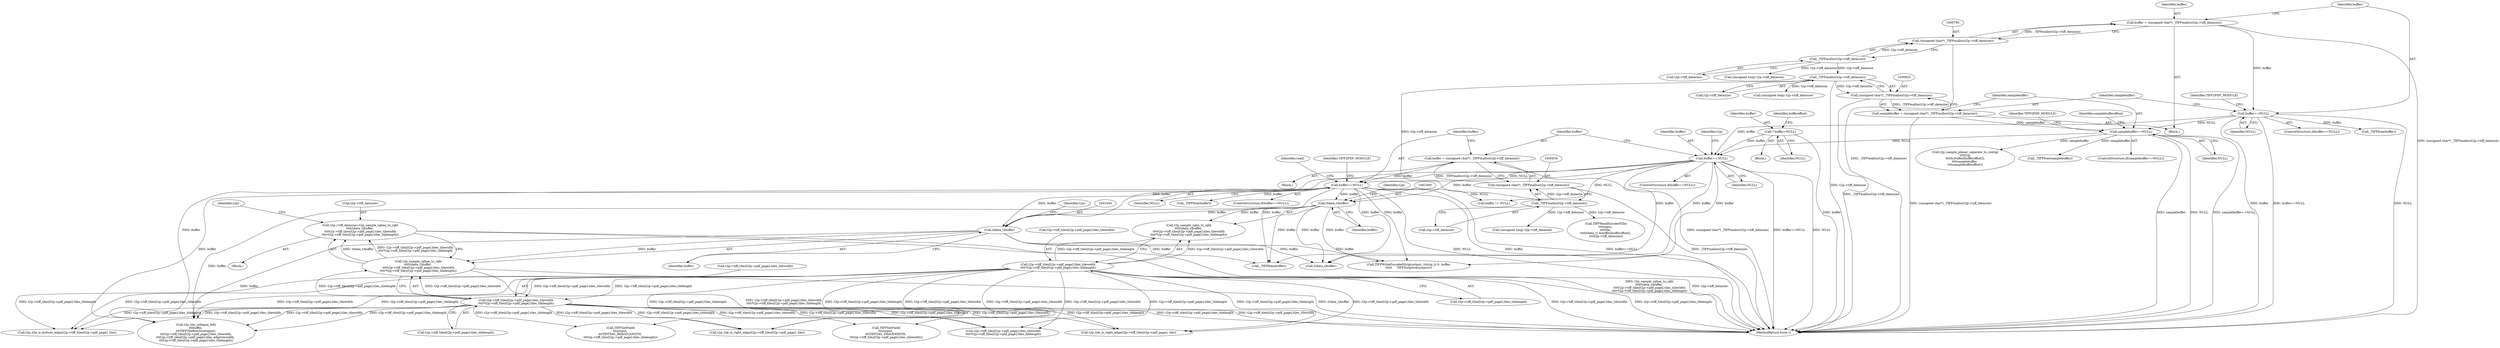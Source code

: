 digraph "0_libtiff_c7153361a4041260719b340f73f2f76@pointer" {
"1001037" [label="(Call,t2p->tiff_datasize=t2p_sample_rgbaa_to_rgb(\n\t\t\t\t(tdata_t)buffer, \n\t\t\t\tt2p->tiff_tiles[t2p->pdf_page].tiles_tilewidth\n\t\t\t\t*t2p->tiff_tiles[t2p->pdf_page].tiles_tilelength))"];
"1001041" [label="(Call,t2p_sample_rgbaa_to_rgb(\n\t\t\t\t(tdata_t)buffer, \n\t\t\t\tt2p->tiff_tiles[t2p->pdf_page].tiles_tilewidth\n\t\t\t\t*t2p->tiff_tiles[t2p->pdf_page].tiles_tilelength))"];
"1001042" [label="(Call,(tdata_t)buffer)"];
"1000940" [label="(Call,buffer==NULL)"];
"1000931" [label="(Call,buffer = (unsigned char*) _TIFFmalloc(t2p->tiff_datasize))"];
"1000933" [label="(Call,(unsigned char*) _TIFFmalloc(t2p->tiff_datasize))"];
"1000935" [label="(Call,_TIFFmalloc(t2p->tiff_datasize))"];
"1000826" [label="(Call,_TIFFmalloc(t2p->tiff_datasize))"];
"1000796" [label="(Call,_TIFFmalloc(t2p->tiff_datasize))"];
"1000927" [label="(Call,buffer==NULL)"];
"1000801" [label="(Call,buffer==NULL)"];
"1000792" [label="(Call,buffer = (unsigned char*) _TIFFmalloc(t2p->tiff_datasize))"];
"1000794" [label="(Call,(unsigned char*) _TIFFmalloc(t2p->tiff_datasize))"];
"1000123" [label="(Call,* buffer=NULL)"];
"1000831" [label="(Call,samplebuffer==NULL)"];
"1000822" [label="(Call,samplebuffer = (unsigned char*) _TIFFmalloc(t2p->tiff_datasize))"];
"1000824" [label="(Call,(unsigned char*) _TIFFmalloc(t2p->tiff_datasize))"];
"1001008" [label="(Call,(tdata_t)buffer)"];
"1001045" [label="(Call,t2p->tiff_tiles[t2p->pdf_page].tiles_tilewidth\n\t\t\t\t*t2p->tiff_tiles[t2p->pdf_page].tiles_tilelength)"];
"1001011" [label="(Call,t2p->tiff_tiles[t2p->pdf_page].tiles_tilewidth\n\t\t\t\t*t2p->tiff_tiles[t2p->pdf_page].tiles_tilelength)"];
"1000826" [label="(Call,_TIFFmalloc(t2p->tiff_datasize))"];
"1000929" [label="(Identifier,NULL)"];
"1000831" [label="(Call,samplebuffer==NULL)"];
"1001045" [label="(Call,t2p->tiff_tiles[t2p->pdf_page].tiles_tilewidth\n\t\t\t\t*t2p->tiff_tiles[t2p->pdf_page].tiles_tilelength)"];
"1000947" [label="(Call,(unsigned long) t2p->tiff_datasize)"];
"1000963" [label="(Call,TIFFReadEncodedTile(\n\t\t\t\tinput, \n\t\t\t\ttile, \n\t\t\t\t(tdata_t) &buffer[bufferoffset], \n\t\t\t\tt2p->tiff_datasize))"];
"1000800" [label="(ControlStructure,if(buffer==NULL))"];
"1000942" [label="(Identifier,NULL)"];
"1000933" [label="(Call,(unsigned char*) _TIFFmalloc(t2p->tiff_datasize))"];
"1000776" [label="(Block,)"];
"1000962" [label="(Identifier,read)"];
"1000806" [label="(Identifier,TIFF2PDF_MODULE)"];
"1000901" [label="(Call,_TIFFfree(buffer))"];
"1001132" [label="(Call,t2p_tile_collapse_left(\n\t\t\tbuffer, \n\t\t\tTIFFTileRowSize(input),\n\t\t\tt2p->tiff_tiles[t2p->pdf_page].tiles_tilewidth,\n\t\t\tt2p->tiff_tiles[t2p->pdf_page].tiles_edgetilewidth, \n\t\t\tt2p->tiff_tiles[t2p->pdf_page].tiles_tilelength))"];
"1000793" [label="(Identifier,buffer)"];
"1001038" [label="(Call,t2p->tiff_datasize)"];
"1000931" [label="(Call,buffer = (unsigned char*) _TIFFmalloc(t2p->tiff_datasize))"];
"1001055" [label="(Call,t2p->tiff_tiles[t2p->pdf_page].tiles_tilelength)"];
"1001021" [label="(Call,t2p->tiff_tiles[t2p->pdf_page].tiles_tilelength)"];
"1000932" [label="(Identifier,buffer)"];
"1000128" [label="(Identifier,bufferoffset)"];
"1001487" [label="(Call,TIFFWriteEncodedStrip(output, (tstrip_t) 0, buffer,\n\t\t\t\t\t     TIFFStripSize(output)))"];
"1000927" [label="(Call,buffer==NULL)"];
"1000824" [label="(Call,(unsigned char*) _TIFFmalloc(t2p->tiff_datasize))"];
"1000999" [label="(Identifier,t2p)"];
"1000945" [label="(Identifier,TIFF2PDF_MODULE)"];
"1001042" [label="(Call,(tdata_t)buffer)"];
"1000930" [label="(Block,)"];
"1000987" [label="(Call,_TIFFfree(buffer))"];
"1001097" [label="(Call,(tdata_t)buffer)"];
"1000836" [label="(Identifier,TIFF2PDF_MODULE)"];
"1001010" [label="(Identifier,buffer)"];
"1001496" [label="(Call,buffer != NULL)"];
"1000827" [label="(Call,t2p->tiff_datasize)"];
"1000803" [label="(Identifier,NULL)"];
"1001235" [label="(Call,TIFFSetField(\n\t\t\toutput, \n\t\t\tTIFFTAG_IMAGELENGTH, \n\t\t\tt2p->tiff_tiles[t2p->pdf_page].tiles_tilelength))"];
"1000796" [label="(Call,_TIFFmalloc(t2p->tiff_datasize))"];
"1001067" [label="(Identifier,t2p)"];
"1000797" [label="(Call,t2p->tiff_datasize)"];
"1000832" [label="(Identifier,samplebuffer)"];
"1001015" [label="(Identifier,t2p)"];
"1000822" [label="(Call,samplebuffer = (unsigned char*) _TIFFmalloc(t2p->tiff_datasize))"];
"1000801" [label="(Call,buffer==NULL)"];
"1001036" [label="(Block,)"];
"1001196" [label="(Call,TIFFSetField(\n\t\t\toutput, \n\t\t\tTIFFTAG_IMAGEWIDTH, \n\t\t\tt2p->tiff_tiles[t2p->pdf_page].tiles_tilewidth))"];
"1000833" [label="(Identifier,NULL)"];
"1001049" [label="(Identifier,t2p)"];
"1000936" [label="(Call,t2p->tiff_datasize)"];
"1000913" [label="(Call,t2p_sample_planar_separate_to_contig(\n\t\t\t\tt2p,\n\t\t\t\t&(buffer[bufferoffset]),\n\t\t\t\tsamplebuffer, \n\t\t\t\tsamplebufferoffset))"];
"1000939" [label="(ControlStructure,if(buffer==NULL))"];
"1000838" [label="(Call,(unsigned long) t2p->tiff_datasize)"];
"1001044" [label="(Identifier,buffer)"];
"1001037" [label="(Call,t2p->tiff_datasize=t2p_sample_rgbaa_to_rgb(\n\t\t\t\t(tdata_t)buffer, \n\t\t\t\tt2p->tiff_tiles[t2p->pdf_page].tiles_tilewidth\n\t\t\t\t*t2p->tiff_tiles[t2p->pdf_page].tiles_tilelength))"];
"1000823" [label="(Identifier,samplebuffer)"];
"1000125" [label="(Identifier,NULL)"];
"1001100" [label="(Call,t2p->tiff_tiles[t2p->pdf_page].tiles_tilewidth\n\t\t\t\t*t2p->tiff_tiles[t2p->pdf_page].tiles_tilelength)"];
"1001121" [label="(Call,t2p_tile_is_right_edge(t2p->tiff_tiles[t2p->pdf_page], tile))"];
"1000113" [label="(Block,)"];
"1000123" [label="(Call,* buffer=NULL)"];
"1000853" [label="(Identifier,samplebufferoffset)"];
"1000792" [label="(Call,buffer = (unsigned char*) _TIFFmalloc(t2p->tiff_datasize))"];
"1001224" [label="(Call,t2p_tile_is_bottom_edge(t2p->tiff_tiles[t2p->pdf_page], tile))"];
"1001008" [label="(Call,(tdata_t)buffer)"];
"1000899" [label="(Call,_TIFFfree(samplebuffer))"];
"1000830" [label="(ControlStructure,if(samplebuffer==NULL))"];
"1001007" [label="(Call,t2p_sample_rgba_to_rgb(\n\t\t\t\t(tdata_t)buffer, \n\t\t\t\tt2p->tiff_tiles[t2p->pdf_page].tiles_tilewidth\n\t\t\t\t*t2p->tiff_tiles[t2p->pdf_page].tiles_tilelength))"];
"1000794" [label="(Call,(unsigned char*) _TIFFmalloc(t2p->tiff_datasize))"];
"1000928" [label="(Identifier,buffer)"];
"1000935" [label="(Call,_TIFFmalloc(t2p->tiff_datasize))"];
"1001076" [label="(Call,_TIFFfree(buffer))"];
"1000940" [label="(Call,buffer==NULL)"];
"1001012" [label="(Call,t2p->tiff_tiles[t2p->pdf_page].tiles_tilewidth)"];
"1001046" [label="(Call,t2p->tiff_tiles[t2p->pdf_page].tiles_tilewidth)"];
"1001185" [label="(Call,t2p_tile_is_right_edge(t2p->tiff_tiles[t2p->pdf_page], tile))"];
"1000941" [label="(Identifier,buffer)"];
"1000802" [label="(Identifier,buffer)"];
"1001041" [label="(Call,t2p_sample_rgbaa_to_rgb(\n\t\t\t\t(tdata_t)buffer, \n\t\t\t\tt2p->tiff_tiles[t2p->pdf_page].tiles_tilewidth\n\t\t\t\t*t2p->tiff_tiles[t2p->pdf_page].tiles_tilelength))"];
"1000926" [label="(ControlStructure,if(buffer==NULL))"];
"1000124" [label="(Identifier,buffer)"];
"1001530" [label="(MethodReturn,tsize_t)"];
"1001011" [label="(Call,t2p->tiff_tiles[t2p->pdf_page].tiles_tilewidth\n\t\t\t\t*t2p->tiff_tiles[t2p->pdf_page].tiles_tilelength)"];
"1000808" [label="(Call,(unsigned long) t2p->tiff_datasize)"];
"1001037" -> "1001036"  [label="AST: "];
"1001037" -> "1001041"  [label="CFG: "];
"1001038" -> "1001037"  [label="AST: "];
"1001041" -> "1001037"  [label="AST: "];
"1001067" -> "1001037"  [label="CFG: "];
"1001037" -> "1001530"  [label="DDG: t2p_sample_rgbaa_to_rgb(\n\t\t\t\t(tdata_t)buffer, \n\t\t\t\tt2p->tiff_tiles[t2p->pdf_page].tiles_tilewidth\n\t\t\t\t*t2p->tiff_tiles[t2p->pdf_page].tiles_tilelength)"];
"1001037" -> "1001530"  [label="DDG: t2p->tiff_datasize"];
"1001041" -> "1001037"  [label="DDG: (tdata_t)buffer"];
"1001041" -> "1001037"  [label="DDG: t2p->tiff_tiles[t2p->pdf_page].tiles_tilewidth\n\t\t\t\t*t2p->tiff_tiles[t2p->pdf_page].tiles_tilelength"];
"1001041" -> "1001045"  [label="CFG: "];
"1001042" -> "1001041"  [label="AST: "];
"1001045" -> "1001041"  [label="AST: "];
"1001041" -> "1001530"  [label="DDG: t2p->tiff_tiles[t2p->pdf_page].tiles_tilewidth\n\t\t\t\t*t2p->tiff_tiles[t2p->pdf_page].tiles_tilelength"];
"1001041" -> "1001530"  [label="DDG: (tdata_t)buffer"];
"1001042" -> "1001041"  [label="DDG: buffer"];
"1001045" -> "1001041"  [label="DDG: t2p->tiff_tiles[t2p->pdf_page].tiles_tilewidth"];
"1001045" -> "1001041"  [label="DDG: t2p->tiff_tiles[t2p->pdf_page].tiles_tilelength"];
"1001042" -> "1001044"  [label="CFG: "];
"1001043" -> "1001042"  [label="AST: "];
"1001044" -> "1001042"  [label="AST: "];
"1001049" -> "1001042"  [label="CFG: "];
"1000940" -> "1001042"  [label="DDG: buffer"];
"1001008" -> "1001042"  [label="DDG: buffer"];
"1000927" -> "1001042"  [label="DDG: buffer"];
"1001042" -> "1001076"  [label="DDG: buffer"];
"1001042" -> "1001097"  [label="DDG: buffer"];
"1001042" -> "1001132"  [label="DDG: buffer"];
"1001042" -> "1001487"  [label="DDG: buffer"];
"1000940" -> "1000939"  [label="AST: "];
"1000940" -> "1000942"  [label="CFG: "];
"1000941" -> "1000940"  [label="AST: "];
"1000942" -> "1000940"  [label="AST: "];
"1000945" -> "1000940"  [label="CFG: "];
"1000962" -> "1000940"  [label="CFG: "];
"1000940" -> "1001530"  [label="DDG: NULL"];
"1000940" -> "1001530"  [label="DDG: buffer"];
"1000940" -> "1001530"  [label="DDG: buffer==NULL"];
"1000931" -> "1000940"  [label="DDG: buffer"];
"1000927" -> "1000940"  [label="DDG: NULL"];
"1000940" -> "1000987"  [label="DDG: buffer"];
"1000940" -> "1001008"  [label="DDG: buffer"];
"1000940" -> "1001076"  [label="DDG: buffer"];
"1000940" -> "1001097"  [label="DDG: buffer"];
"1000940" -> "1001132"  [label="DDG: buffer"];
"1000940" -> "1001487"  [label="DDG: buffer"];
"1000940" -> "1001496"  [label="DDG: NULL"];
"1000931" -> "1000930"  [label="AST: "];
"1000931" -> "1000933"  [label="CFG: "];
"1000932" -> "1000931"  [label="AST: "];
"1000933" -> "1000931"  [label="AST: "];
"1000941" -> "1000931"  [label="CFG: "];
"1000931" -> "1001530"  [label="DDG: (unsigned char*) _TIFFmalloc(t2p->tiff_datasize)"];
"1000933" -> "1000931"  [label="DDG: _TIFFmalloc(t2p->tiff_datasize)"];
"1000933" -> "1000935"  [label="CFG: "];
"1000934" -> "1000933"  [label="AST: "];
"1000935" -> "1000933"  [label="AST: "];
"1000933" -> "1001530"  [label="DDG: _TIFFmalloc(t2p->tiff_datasize)"];
"1000935" -> "1000933"  [label="DDG: t2p->tiff_datasize"];
"1000935" -> "1000936"  [label="CFG: "];
"1000936" -> "1000935"  [label="AST: "];
"1000826" -> "1000935"  [label="DDG: t2p->tiff_datasize"];
"1000935" -> "1000947"  [label="DDG: t2p->tiff_datasize"];
"1000935" -> "1000963"  [label="DDG: t2p->tiff_datasize"];
"1000826" -> "1000824"  [label="AST: "];
"1000826" -> "1000827"  [label="CFG: "];
"1000827" -> "1000826"  [label="AST: "];
"1000824" -> "1000826"  [label="CFG: "];
"1000826" -> "1001530"  [label="DDG: t2p->tiff_datasize"];
"1000826" -> "1000824"  [label="DDG: t2p->tiff_datasize"];
"1000796" -> "1000826"  [label="DDG: t2p->tiff_datasize"];
"1000826" -> "1000838"  [label="DDG: t2p->tiff_datasize"];
"1000796" -> "1000794"  [label="AST: "];
"1000796" -> "1000797"  [label="CFG: "];
"1000797" -> "1000796"  [label="AST: "];
"1000794" -> "1000796"  [label="CFG: "];
"1000796" -> "1000794"  [label="DDG: t2p->tiff_datasize"];
"1000796" -> "1000808"  [label="DDG: t2p->tiff_datasize"];
"1000927" -> "1000926"  [label="AST: "];
"1000927" -> "1000929"  [label="CFG: "];
"1000928" -> "1000927"  [label="AST: "];
"1000929" -> "1000927"  [label="AST: "];
"1000932" -> "1000927"  [label="CFG: "];
"1000999" -> "1000927"  [label="CFG: "];
"1000927" -> "1001530"  [label="DDG: buffer==NULL"];
"1000927" -> "1001530"  [label="DDG: NULL"];
"1000801" -> "1000927"  [label="DDG: buffer"];
"1000123" -> "1000927"  [label="DDG: buffer"];
"1000831" -> "1000927"  [label="DDG: NULL"];
"1000927" -> "1001008"  [label="DDG: buffer"];
"1000927" -> "1001076"  [label="DDG: buffer"];
"1000927" -> "1001097"  [label="DDG: buffer"];
"1000927" -> "1001132"  [label="DDG: buffer"];
"1000927" -> "1001487"  [label="DDG: buffer"];
"1000927" -> "1001496"  [label="DDG: NULL"];
"1000801" -> "1000800"  [label="AST: "];
"1000801" -> "1000803"  [label="CFG: "];
"1000802" -> "1000801"  [label="AST: "];
"1000803" -> "1000801"  [label="AST: "];
"1000806" -> "1000801"  [label="CFG: "];
"1000823" -> "1000801"  [label="CFG: "];
"1000801" -> "1001530"  [label="DDG: NULL"];
"1000801" -> "1001530"  [label="DDG: buffer"];
"1000801" -> "1001530"  [label="DDG: buffer==NULL"];
"1000792" -> "1000801"  [label="DDG: buffer"];
"1000801" -> "1000831"  [label="DDG: NULL"];
"1000801" -> "1000901"  [label="DDG: buffer"];
"1000792" -> "1000776"  [label="AST: "];
"1000792" -> "1000794"  [label="CFG: "];
"1000793" -> "1000792"  [label="AST: "];
"1000794" -> "1000792"  [label="AST: "];
"1000802" -> "1000792"  [label="CFG: "];
"1000792" -> "1001530"  [label="DDG: (unsigned char*) _TIFFmalloc(t2p->tiff_datasize)"];
"1000794" -> "1000792"  [label="DDG: _TIFFmalloc(t2p->tiff_datasize)"];
"1000795" -> "1000794"  [label="AST: "];
"1000794" -> "1001530"  [label="DDG: _TIFFmalloc(t2p->tiff_datasize)"];
"1000123" -> "1000113"  [label="AST: "];
"1000123" -> "1000125"  [label="CFG: "];
"1000124" -> "1000123"  [label="AST: "];
"1000125" -> "1000123"  [label="AST: "];
"1000128" -> "1000123"  [label="CFG: "];
"1000123" -> "1001530"  [label="DDG: buffer"];
"1000831" -> "1000830"  [label="AST: "];
"1000831" -> "1000833"  [label="CFG: "];
"1000832" -> "1000831"  [label="AST: "];
"1000833" -> "1000831"  [label="AST: "];
"1000836" -> "1000831"  [label="CFG: "];
"1000853" -> "1000831"  [label="CFG: "];
"1000831" -> "1001530"  [label="DDG: samplebuffer"];
"1000831" -> "1001530"  [label="DDG: NULL"];
"1000831" -> "1001530"  [label="DDG: samplebuffer==NULL"];
"1000822" -> "1000831"  [label="DDG: samplebuffer"];
"1000831" -> "1000899"  [label="DDG: samplebuffer"];
"1000831" -> "1000913"  [label="DDG: samplebuffer"];
"1000822" -> "1000776"  [label="AST: "];
"1000822" -> "1000824"  [label="CFG: "];
"1000823" -> "1000822"  [label="AST: "];
"1000824" -> "1000822"  [label="AST: "];
"1000832" -> "1000822"  [label="CFG: "];
"1000822" -> "1001530"  [label="DDG: (unsigned char*) _TIFFmalloc(t2p->tiff_datasize)"];
"1000824" -> "1000822"  [label="DDG: _TIFFmalloc(t2p->tiff_datasize)"];
"1000825" -> "1000824"  [label="AST: "];
"1000824" -> "1001530"  [label="DDG: _TIFFmalloc(t2p->tiff_datasize)"];
"1001008" -> "1001007"  [label="AST: "];
"1001008" -> "1001010"  [label="CFG: "];
"1001009" -> "1001008"  [label="AST: "];
"1001010" -> "1001008"  [label="AST: "];
"1001015" -> "1001008"  [label="CFG: "];
"1001008" -> "1001007"  [label="DDG: buffer"];
"1001008" -> "1001076"  [label="DDG: buffer"];
"1001008" -> "1001097"  [label="DDG: buffer"];
"1001008" -> "1001132"  [label="DDG: buffer"];
"1001008" -> "1001487"  [label="DDG: buffer"];
"1001045" -> "1001055"  [label="CFG: "];
"1001046" -> "1001045"  [label="AST: "];
"1001055" -> "1001045"  [label="AST: "];
"1001045" -> "1001530"  [label="DDG: t2p->tiff_tiles[t2p->pdf_page].tiles_tilelength"];
"1001045" -> "1001530"  [label="DDG: t2p->tiff_tiles[t2p->pdf_page].tiles_tilewidth"];
"1001011" -> "1001045"  [label="DDG: t2p->tiff_tiles[t2p->pdf_page].tiles_tilewidth"];
"1001011" -> "1001045"  [label="DDG: t2p->tiff_tiles[t2p->pdf_page].tiles_tilelength"];
"1001045" -> "1001100"  [label="DDG: t2p->tiff_tiles[t2p->pdf_page].tiles_tilewidth"];
"1001045" -> "1001100"  [label="DDG: t2p->tiff_tiles[t2p->pdf_page].tiles_tilelength"];
"1001045" -> "1001121"  [label="DDG: t2p->tiff_tiles[t2p->pdf_page].tiles_tilelength"];
"1001045" -> "1001121"  [label="DDG: t2p->tiff_tiles[t2p->pdf_page].tiles_tilewidth"];
"1001045" -> "1001132"  [label="DDG: t2p->tiff_tiles[t2p->pdf_page].tiles_tilewidth"];
"1001045" -> "1001132"  [label="DDG: t2p->tiff_tiles[t2p->pdf_page].tiles_tilelength"];
"1001045" -> "1001185"  [label="DDG: t2p->tiff_tiles[t2p->pdf_page].tiles_tilelength"];
"1001045" -> "1001185"  [label="DDG: t2p->tiff_tiles[t2p->pdf_page].tiles_tilewidth"];
"1001045" -> "1001196"  [label="DDG: t2p->tiff_tiles[t2p->pdf_page].tiles_tilewidth"];
"1001045" -> "1001224"  [label="DDG: t2p->tiff_tiles[t2p->pdf_page].tiles_tilelength"];
"1001045" -> "1001224"  [label="DDG: t2p->tiff_tiles[t2p->pdf_page].tiles_tilewidth"];
"1001045" -> "1001235"  [label="DDG: t2p->tiff_tiles[t2p->pdf_page].tiles_tilelength"];
"1001011" -> "1001007"  [label="AST: "];
"1001011" -> "1001021"  [label="CFG: "];
"1001012" -> "1001011"  [label="AST: "];
"1001021" -> "1001011"  [label="AST: "];
"1001007" -> "1001011"  [label="CFG: "];
"1001011" -> "1001530"  [label="DDG: t2p->tiff_tiles[t2p->pdf_page].tiles_tilewidth"];
"1001011" -> "1001530"  [label="DDG: t2p->tiff_tiles[t2p->pdf_page].tiles_tilelength"];
"1001011" -> "1001007"  [label="DDG: t2p->tiff_tiles[t2p->pdf_page].tiles_tilewidth"];
"1001011" -> "1001007"  [label="DDG: t2p->tiff_tiles[t2p->pdf_page].tiles_tilelength"];
"1001011" -> "1001100"  [label="DDG: t2p->tiff_tiles[t2p->pdf_page].tiles_tilewidth"];
"1001011" -> "1001100"  [label="DDG: t2p->tiff_tiles[t2p->pdf_page].tiles_tilelength"];
"1001011" -> "1001121"  [label="DDG: t2p->tiff_tiles[t2p->pdf_page].tiles_tilelength"];
"1001011" -> "1001121"  [label="DDG: t2p->tiff_tiles[t2p->pdf_page].tiles_tilewidth"];
"1001011" -> "1001132"  [label="DDG: t2p->tiff_tiles[t2p->pdf_page].tiles_tilewidth"];
"1001011" -> "1001132"  [label="DDG: t2p->tiff_tiles[t2p->pdf_page].tiles_tilelength"];
"1001011" -> "1001185"  [label="DDG: t2p->tiff_tiles[t2p->pdf_page].tiles_tilewidth"];
"1001011" -> "1001185"  [label="DDG: t2p->tiff_tiles[t2p->pdf_page].tiles_tilelength"];
"1001011" -> "1001196"  [label="DDG: t2p->tiff_tiles[t2p->pdf_page].tiles_tilewidth"];
"1001011" -> "1001224"  [label="DDG: t2p->tiff_tiles[t2p->pdf_page].tiles_tilelength"];
"1001011" -> "1001224"  [label="DDG: t2p->tiff_tiles[t2p->pdf_page].tiles_tilewidth"];
"1001011" -> "1001235"  [label="DDG: t2p->tiff_tiles[t2p->pdf_page].tiles_tilelength"];
}
